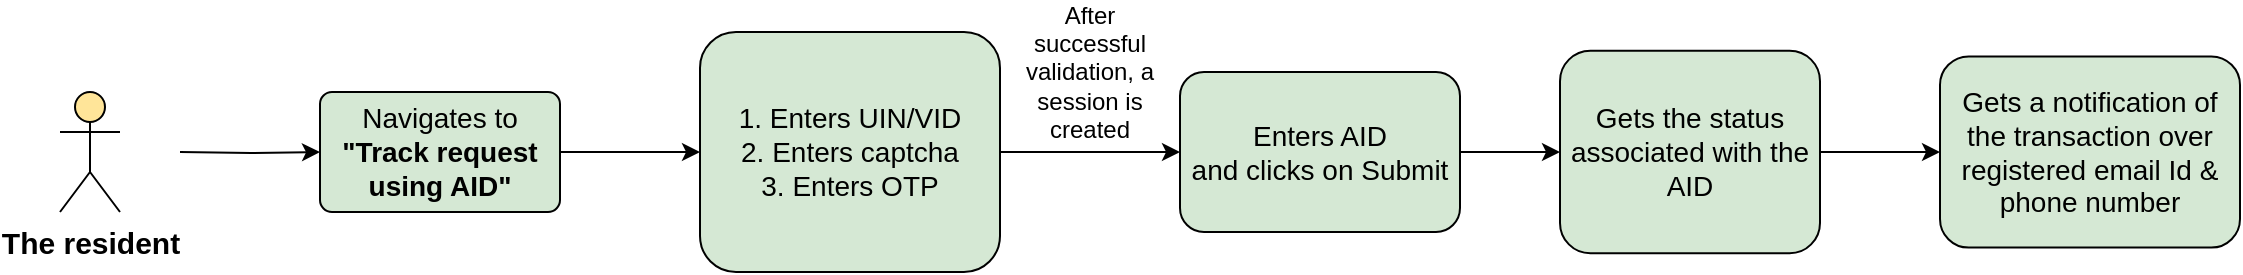 <mxfile version="17.4.4" type="github">
  <diagram id="JnaGklpaEt3gBbap_LU8" name="Page-1">
    <mxGraphModel dx="1108" dy="450" grid="1" gridSize="10" guides="1" tooltips="1" connect="1" arrows="1" fold="1" page="1" pageScale="1" pageWidth="850" pageHeight="1100" math="0" shadow="0">
      <root>
        <mxCell id="0" />
        <mxCell id="1" parent="0" />
        <mxCell id="hq-Y6H_N_8pxkBm-BwiN-1" value="&lt;font style=&quot;font-size: 15px&quot;&gt;&lt;b&gt;The resident&lt;/b&gt;&lt;/font&gt;" style="shape=umlActor;verticalLabelPosition=bottom;labelBackgroundColor=#ffffff;verticalAlign=top;html=1;outlineConnect=0;fillColor=#FFE599;" vertex="1" parent="1">
          <mxGeometry x="280" y="180" width="30" height="60" as="geometry" />
        </mxCell>
        <mxCell id="hq-Y6H_N_8pxkBm-BwiN-2" value="" style="edgeStyle=orthogonalEdgeStyle;rounded=0;orthogonalLoop=1;jettySize=auto;html=1;" edge="1" parent="1" target="hq-Y6H_N_8pxkBm-BwiN-4">
          <mxGeometry relative="1" as="geometry">
            <mxPoint x="340" y="210" as="sourcePoint" />
          </mxGeometry>
        </mxCell>
        <mxCell id="hq-Y6H_N_8pxkBm-BwiN-3" value="" style="edgeStyle=orthogonalEdgeStyle;rounded=0;orthogonalLoop=1;jettySize=auto;html=1;" edge="1" parent="1" source="hq-Y6H_N_8pxkBm-BwiN-4" target="hq-Y6H_N_8pxkBm-BwiN-6">
          <mxGeometry relative="1" as="geometry" />
        </mxCell>
        <mxCell id="hq-Y6H_N_8pxkBm-BwiN-4" value="&lt;div&gt;&lt;font style=&quot;font-size: 14px&quot;&gt;Navigates to&lt;b&gt; &quot;Track request using AID&quot;&lt;/b&gt;&lt;/font&gt;&lt;br&gt;&lt;/div&gt;" style="rounded=1;whiteSpace=wrap;html=1;fillColor=#D5E8D4;arcSize=10;" vertex="1" parent="1">
          <mxGeometry x="410" y="180" width="120" height="60" as="geometry" />
        </mxCell>
        <mxCell id="hq-Y6H_N_8pxkBm-BwiN-5" value="" style="edgeStyle=orthogonalEdgeStyle;rounded=0;orthogonalLoop=1;jettySize=auto;html=1;" edge="1" parent="1" source="hq-Y6H_N_8pxkBm-BwiN-6" target="hq-Y6H_N_8pxkBm-BwiN-8">
          <mxGeometry relative="1" as="geometry" />
        </mxCell>
        <mxCell id="hq-Y6H_N_8pxkBm-BwiN-6" value="&lt;font style=&quot;font-size: 14px&quot;&gt;1. Enters UIN/VID&lt;br&gt;2. Enters captcha&lt;br&gt;3. Enters OTP&lt;/font&gt;" style="rounded=1;whiteSpace=wrap;html=1;fillColor=#D5E8D4;" vertex="1" parent="1">
          <mxGeometry x="600" y="150" width="150" height="120" as="geometry" />
        </mxCell>
        <mxCell id="hq-Y6H_N_8pxkBm-BwiN-7" value="" style="edgeStyle=orthogonalEdgeStyle;rounded=0;orthogonalLoop=1;jettySize=auto;html=1;entryX=0;entryY=0.5;entryDx=0;entryDy=0;" edge="1" parent="1" source="hq-Y6H_N_8pxkBm-BwiN-8" target="hq-Y6H_N_8pxkBm-BwiN-10">
          <mxGeometry relative="1" as="geometry">
            <mxPoint x="940" y="210" as="targetPoint" />
          </mxGeometry>
        </mxCell>
        <mxCell id="hq-Y6H_N_8pxkBm-BwiN-8" value="&lt;font style=&quot;font-size: 14px&quot;&gt;Enters AID&lt;br&gt;and clicks on Submit&lt;/font&gt;" style="rounded=1;whiteSpace=wrap;html=1;fillColor=#D5E8D4;" vertex="1" parent="1">
          <mxGeometry x="840" y="170" width="140" height="80" as="geometry" />
        </mxCell>
        <mxCell id="hq-Y6H_N_8pxkBm-BwiN-9" value="" style="edgeStyle=orthogonalEdgeStyle;rounded=0;orthogonalLoop=1;jettySize=auto;html=1;" edge="1" parent="1" source="hq-Y6H_N_8pxkBm-BwiN-10" target="hq-Y6H_N_8pxkBm-BwiN-12">
          <mxGeometry relative="1" as="geometry" />
        </mxCell>
        <mxCell id="hq-Y6H_N_8pxkBm-BwiN-10" value="&lt;font style=&quot;font-size: 14px&quot;&gt;Gets the status associated with the AID&lt;/font&gt;" style="rounded=1;whiteSpace=wrap;html=1;fillColor=#D5E8D4;" vertex="1" parent="1">
          <mxGeometry x="1030" y="159.38" width="130" height="101.25" as="geometry" />
        </mxCell>
        <mxCell id="hq-Y6H_N_8pxkBm-BwiN-11" value="After successful validation, a session is created" style="text;html=1;strokeColor=none;fillColor=none;align=center;verticalAlign=middle;whiteSpace=wrap;rounded=0;" vertex="1" parent="1">
          <mxGeometry x="760" y="160" width="70" height="20" as="geometry" />
        </mxCell>
        <mxCell id="hq-Y6H_N_8pxkBm-BwiN-12" value="&lt;font style=&quot;font-size: 14px&quot;&gt;Gets a notification of the transaction over registered email Id &amp;amp; phone number&lt;/font&gt;" style="rounded=1;whiteSpace=wrap;html=1;fillColor=#D5E8D4;shadow=0;" vertex="1" parent="1">
          <mxGeometry x="1220" y="162.19" width="150" height="95.62" as="geometry" />
        </mxCell>
      </root>
    </mxGraphModel>
  </diagram>
</mxfile>

